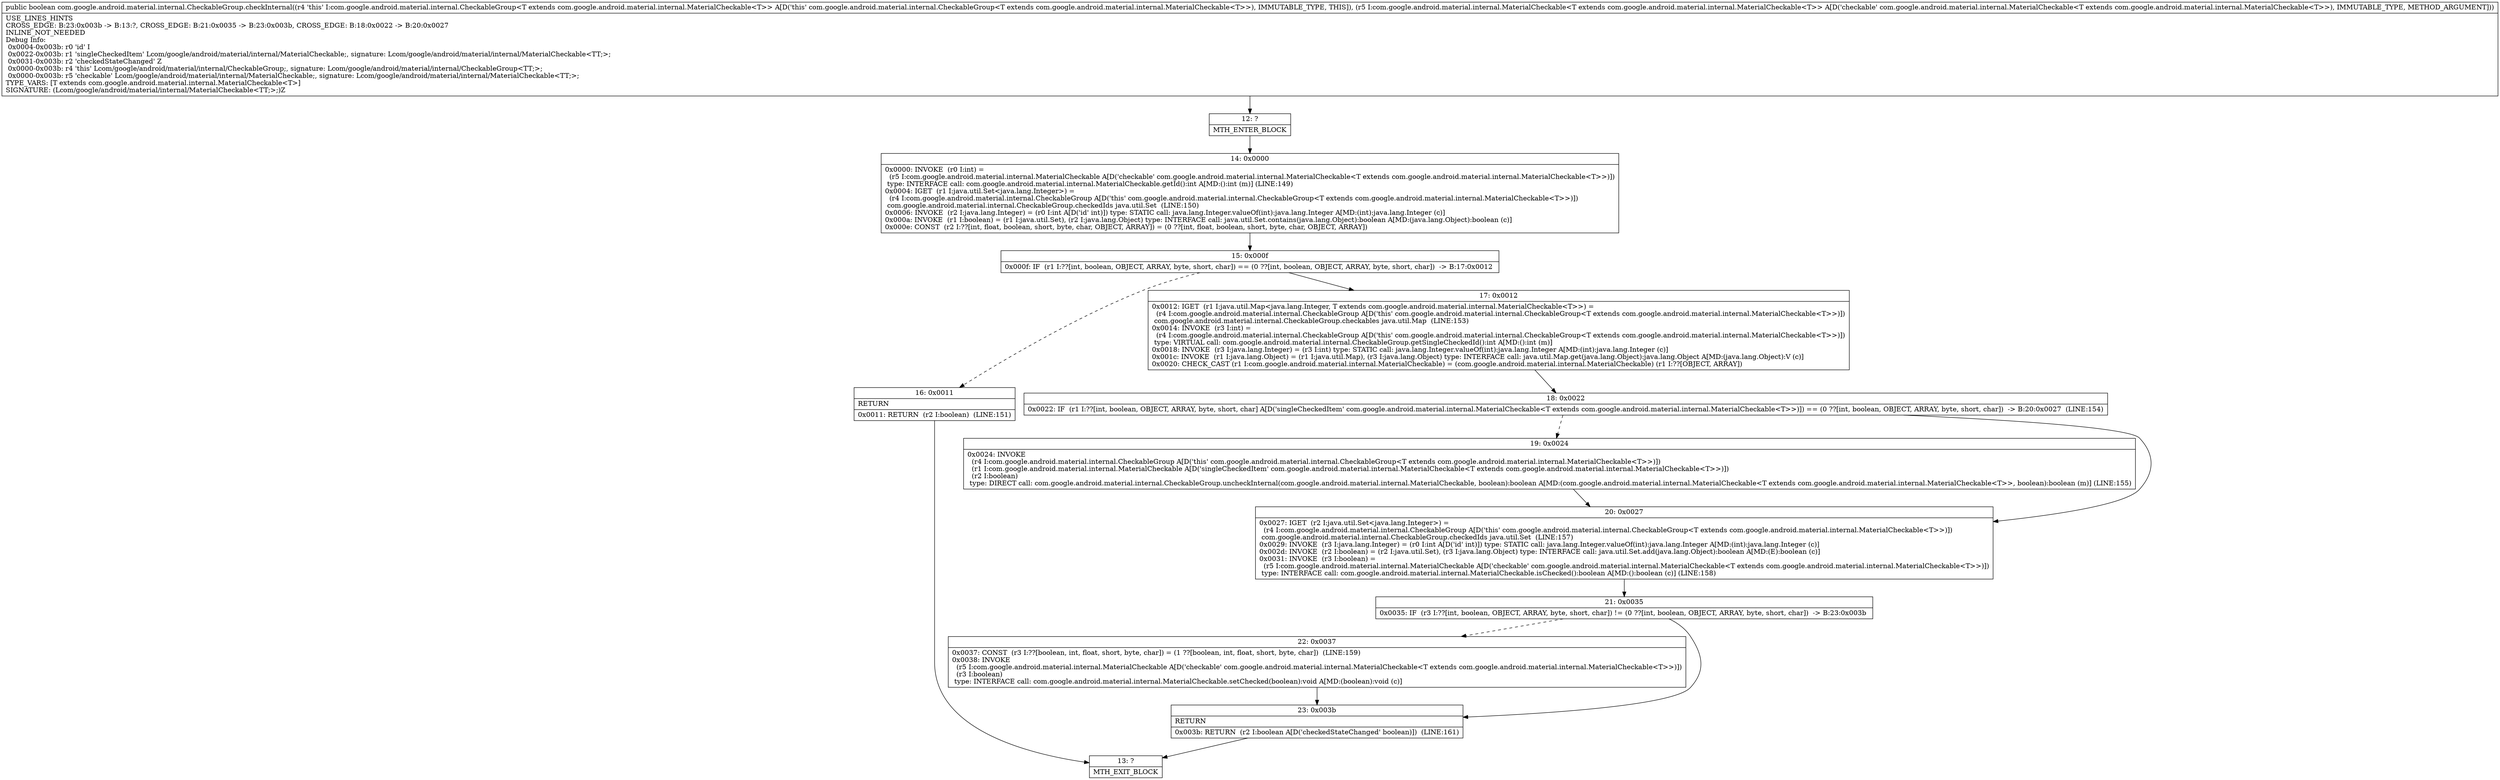 digraph "CFG forcom.google.android.material.internal.CheckableGroup.checkInternal(Lcom\/google\/android\/material\/internal\/MaterialCheckable;)Z" {
Node_12 [shape=record,label="{12\:\ ?|MTH_ENTER_BLOCK\l}"];
Node_14 [shape=record,label="{14\:\ 0x0000|0x0000: INVOKE  (r0 I:int) = \l  (r5 I:com.google.android.material.internal.MaterialCheckable A[D('checkable' com.google.android.material.internal.MaterialCheckable\<T extends com.google.android.material.internal.MaterialCheckable\<T\>\>)])\l type: INTERFACE call: com.google.android.material.internal.MaterialCheckable.getId():int A[MD:():int (m)] (LINE:149)\l0x0004: IGET  (r1 I:java.util.Set\<java.lang.Integer\>) = \l  (r4 I:com.google.android.material.internal.CheckableGroup A[D('this' com.google.android.material.internal.CheckableGroup\<T extends com.google.android.material.internal.MaterialCheckable\<T\>\>)])\l com.google.android.material.internal.CheckableGroup.checkedIds java.util.Set  (LINE:150)\l0x0006: INVOKE  (r2 I:java.lang.Integer) = (r0 I:int A[D('id' int)]) type: STATIC call: java.lang.Integer.valueOf(int):java.lang.Integer A[MD:(int):java.lang.Integer (c)]\l0x000a: INVOKE  (r1 I:boolean) = (r1 I:java.util.Set), (r2 I:java.lang.Object) type: INTERFACE call: java.util.Set.contains(java.lang.Object):boolean A[MD:(java.lang.Object):boolean (c)]\l0x000e: CONST  (r2 I:??[int, float, boolean, short, byte, char, OBJECT, ARRAY]) = (0 ??[int, float, boolean, short, byte, char, OBJECT, ARRAY]) \l}"];
Node_15 [shape=record,label="{15\:\ 0x000f|0x000f: IF  (r1 I:??[int, boolean, OBJECT, ARRAY, byte, short, char]) == (0 ??[int, boolean, OBJECT, ARRAY, byte, short, char])  \-\> B:17:0x0012 \l}"];
Node_16 [shape=record,label="{16\:\ 0x0011|RETURN\l|0x0011: RETURN  (r2 I:boolean)  (LINE:151)\l}"];
Node_13 [shape=record,label="{13\:\ ?|MTH_EXIT_BLOCK\l}"];
Node_17 [shape=record,label="{17\:\ 0x0012|0x0012: IGET  (r1 I:java.util.Map\<java.lang.Integer, T extends com.google.android.material.internal.MaterialCheckable\<T\>\>) = \l  (r4 I:com.google.android.material.internal.CheckableGroup A[D('this' com.google.android.material.internal.CheckableGroup\<T extends com.google.android.material.internal.MaterialCheckable\<T\>\>)])\l com.google.android.material.internal.CheckableGroup.checkables java.util.Map  (LINE:153)\l0x0014: INVOKE  (r3 I:int) = \l  (r4 I:com.google.android.material.internal.CheckableGroup A[D('this' com.google.android.material.internal.CheckableGroup\<T extends com.google.android.material.internal.MaterialCheckable\<T\>\>)])\l type: VIRTUAL call: com.google.android.material.internal.CheckableGroup.getSingleCheckedId():int A[MD:():int (m)]\l0x0018: INVOKE  (r3 I:java.lang.Integer) = (r3 I:int) type: STATIC call: java.lang.Integer.valueOf(int):java.lang.Integer A[MD:(int):java.lang.Integer (c)]\l0x001c: INVOKE  (r1 I:java.lang.Object) = (r1 I:java.util.Map), (r3 I:java.lang.Object) type: INTERFACE call: java.util.Map.get(java.lang.Object):java.lang.Object A[MD:(java.lang.Object):V (c)]\l0x0020: CHECK_CAST (r1 I:com.google.android.material.internal.MaterialCheckable) = (com.google.android.material.internal.MaterialCheckable) (r1 I:??[OBJECT, ARRAY]) \l}"];
Node_18 [shape=record,label="{18\:\ 0x0022|0x0022: IF  (r1 I:??[int, boolean, OBJECT, ARRAY, byte, short, char] A[D('singleCheckedItem' com.google.android.material.internal.MaterialCheckable\<T extends com.google.android.material.internal.MaterialCheckable\<T\>\>)]) == (0 ??[int, boolean, OBJECT, ARRAY, byte, short, char])  \-\> B:20:0x0027  (LINE:154)\l}"];
Node_19 [shape=record,label="{19\:\ 0x0024|0x0024: INVOKE  \l  (r4 I:com.google.android.material.internal.CheckableGroup A[D('this' com.google.android.material.internal.CheckableGroup\<T extends com.google.android.material.internal.MaterialCheckable\<T\>\>)])\l  (r1 I:com.google.android.material.internal.MaterialCheckable A[D('singleCheckedItem' com.google.android.material.internal.MaterialCheckable\<T extends com.google.android.material.internal.MaterialCheckable\<T\>\>)])\l  (r2 I:boolean)\l type: DIRECT call: com.google.android.material.internal.CheckableGroup.uncheckInternal(com.google.android.material.internal.MaterialCheckable, boolean):boolean A[MD:(com.google.android.material.internal.MaterialCheckable\<T extends com.google.android.material.internal.MaterialCheckable\<T\>\>, boolean):boolean (m)] (LINE:155)\l}"];
Node_20 [shape=record,label="{20\:\ 0x0027|0x0027: IGET  (r2 I:java.util.Set\<java.lang.Integer\>) = \l  (r4 I:com.google.android.material.internal.CheckableGroup A[D('this' com.google.android.material.internal.CheckableGroup\<T extends com.google.android.material.internal.MaterialCheckable\<T\>\>)])\l com.google.android.material.internal.CheckableGroup.checkedIds java.util.Set  (LINE:157)\l0x0029: INVOKE  (r3 I:java.lang.Integer) = (r0 I:int A[D('id' int)]) type: STATIC call: java.lang.Integer.valueOf(int):java.lang.Integer A[MD:(int):java.lang.Integer (c)]\l0x002d: INVOKE  (r2 I:boolean) = (r2 I:java.util.Set), (r3 I:java.lang.Object) type: INTERFACE call: java.util.Set.add(java.lang.Object):boolean A[MD:(E):boolean (c)]\l0x0031: INVOKE  (r3 I:boolean) = \l  (r5 I:com.google.android.material.internal.MaterialCheckable A[D('checkable' com.google.android.material.internal.MaterialCheckable\<T extends com.google.android.material.internal.MaterialCheckable\<T\>\>)])\l type: INTERFACE call: com.google.android.material.internal.MaterialCheckable.isChecked():boolean A[MD:():boolean (c)] (LINE:158)\l}"];
Node_21 [shape=record,label="{21\:\ 0x0035|0x0035: IF  (r3 I:??[int, boolean, OBJECT, ARRAY, byte, short, char]) != (0 ??[int, boolean, OBJECT, ARRAY, byte, short, char])  \-\> B:23:0x003b \l}"];
Node_22 [shape=record,label="{22\:\ 0x0037|0x0037: CONST  (r3 I:??[boolean, int, float, short, byte, char]) = (1 ??[boolean, int, float, short, byte, char])  (LINE:159)\l0x0038: INVOKE  \l  (r5 I:com.google.android.material.internal.MaterialCheckable A[D('checkable' com.google.android.material.internal.MaterialCheckable\<T extends com.google.android.material.internal.MaterialCheckable\<T\>\>)])\l  (r3 I:boolean)\l type: INTERFACE call: com.google.android.material.internal.MaterialCheckable.setChecked(boolean):void A[MD:(boolean):void (c)]\l}"];
Node_23 [shape=record,label="{23\:\ 0x003b|RETURN\l|0x003b: RETURN  (r2 I:boolean A[D('checkedStateChanged' boolean)])  (LINE:161)\l}"];
MethodNode[shape=record,label="{public boolean com.google.android.material.internal.CheckableGroup.checkInternal((r4 'this' I:com.google.android.material.internal.CheckableGroup\<T extends com.google.android.material.internal.MaterialCheckable\<T\>\> A[D('this' com.google.android.material.internal.CheckableGroup\<T extends com.google.android.material.internal.MaterialCheckable\<T\>\>), IMMUTABLE_TYPE, THIS]), (r5 I:com.google.android.material.internal.MaterialCheckable\<T extends com.google.android.material.internal.MaterialCheckable\<T\>\> A[D('checkable' com.google.android.material.internal.MaterialCheckable\<T extends com.google.android.material.internal.MaterialCheckable\<T\>\>), IMMUTABLE_TYPE, METHOD_ARGUMENT]))  | USE_LINES_HINTS\lCROSS_EDGE: B:23:0x003b \-\> B:13:?, CROSS_EDGE: B:21:0x0035 \-\> B:23:0x003b, CROSS_EDGE: B:18:0x0022 \-\> B:20:0x0027\lINLINE_NOT_NEEDED\lDebug Info:\l  0x0004\-0x003b: r0 'id' I\l  0x0022\-0x003b: r1 'singleCheckedItem' Lcom\/google\/android\/material\/internal\/MaterialCheckable;, signature: Lcom\/google\/android\/material\/internal\/MaterialCheckable\<TT;\>;\l  0x0031\-0x003b: r2 'checkedStateChanged' Z\l  0x0000\-0x003b: r4 'this' Lcom\/google\/android\/material\/internal\/CheckableGroup;, signature: Lcom\/google\/android\/material\/internal\/CheckableGroup\<TT;\>;\l  0x0000\-0x003b: r5 'checkable' Lcom\/google\/android\/material\/internal\/MaterialCheckable;, signature: Lcom\/google\/android\/material\/internal\/MaterialCheckable\<TT;\>;\lTYPE_VARS: [T extends com.google.android.material.internal.MaterialCheckable\<T\>]\lSIGNATURE: (Lcom\/google\/android\/material\/internal\/MaterialCheckable\<TT;\>;)Z\l}"];
MethodNode -> Node_12;Node_12 -> Node_14;
Node_14 -> Node_15;
Node_15 -> Node_16[style=dashed];
Node_15 -> Node_17;
Node_16 -> Node_13;
Node_17 -> Node_18;
Node_18 -> Node_19[style=dashed];
Node_18 -> Node_20;
Node_19 -> Node_20;
Node_20 -> Node_21;
Node_21 -> Node_22[style=dashed];
Node_21 -> Node_23;
Node_22 -> Node_23;
Node_23 -> Node_13;
}

